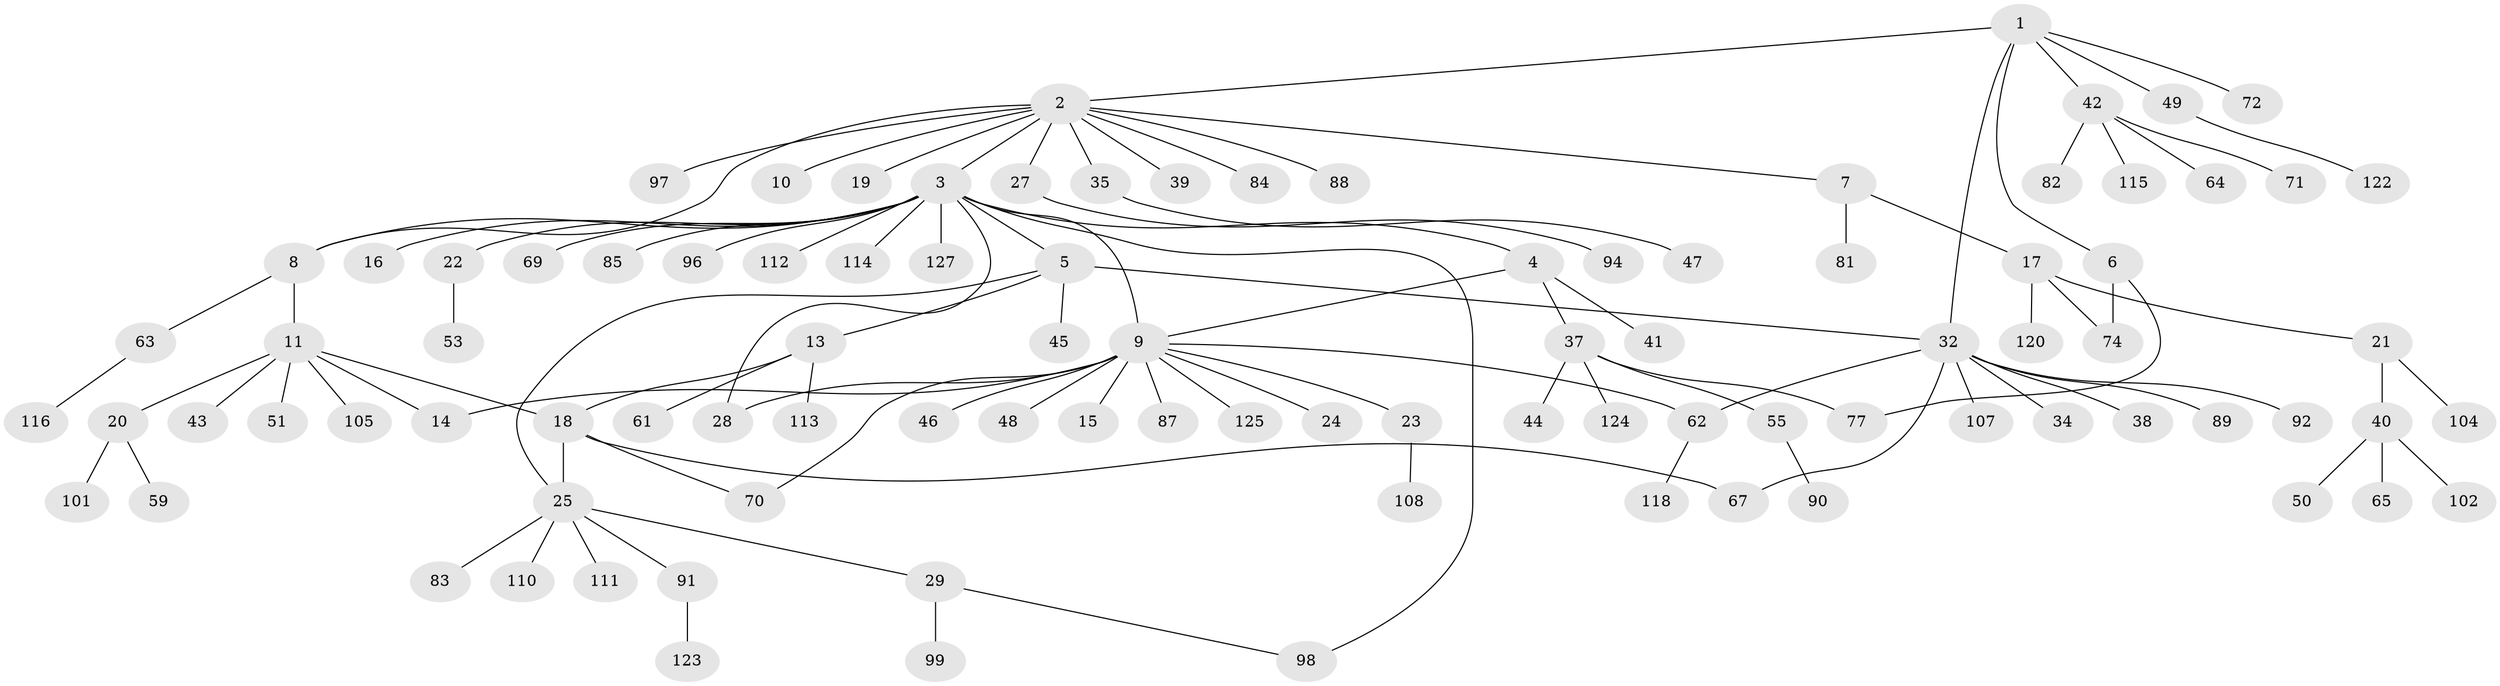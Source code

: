 // original degree distribution, {7: 0.007874015748031496, 13: 0.007874015748031496, 16: 0.007874015748031496, 4: 0.031496062992125984, 5: 0.031496062992125984, 3: 0.11023622047244094, 9: 0.015748031496062992, 1: 0.5669291338582677, 8: 0.007874015748031496, 6: 0.023622047244094488, 2: 0.1889763779527559}
// Generated by graph-tools (version 1.1) at 2025/11/02/27/25 16:11:13]
// undirected, 96 vertices, 108 edges
graph export_dot {
graph [start="1"]
  node [color=gray90,style=filled];
  1 [super="+76"];
  2 [super="+121"];
  3 [super="+33"];
  4;
  5;
  6;
  7;
  8 [super="+30"];
  9 [super="+12"];
  10;
  11 [super="+57"];
  13 [super="+26"];
  14 [super="+95"];
  15;
  16;
  17 [super="+31"];
  18 [super="+52"];
  19 [super="+36"];
  20;
  21 [super="+58"];
  22;
  23 [super="+86"];
  24 [super="+109"];
  25 [super="+68"];
  27;
  28;
  29 [super="+73"];
  32 [super="+56"];
  34 [super="+93"];
  35;
  37 [super="+75"];
  38;
  39;
  40;
  41;
  42 [super="+54"];
  43 [super="+100"];
  44 [super="+106"];
  45;
  46;
  47;
  48 [super="+60"];
  49 [super="+66"];
  50;
  51;
  53;
  55;
  59;
  61;
  62;
  63 [super="+79"];
  64;
  65;
  67 [super="+80"];
  69;
  70;
  71;
  72;
  74;
  77 [super="+78"];
  81;
  82;
  83;
  84;
  85;
  87;
  88;
  89;
  90;
  91 [super="+103"];
  92;
  94;
  96;
  97;
  98;
  99 [super="+117"];
  101;
  102 [super="+119"];
  104;
  105;
  107 [super="+126"];
  108;
  110;
  111;
  112;
  113;
  114;
  115;
  116;
  118;
  120;
  122;
  123;
  124;
  125;
  127;
  1 -- 2;
  1 -- 6;
  1 -- 32;
  1 -- 42;
  1 -- 49;
  1 -- 72;
  2 -- 3;
  2 -- 7;
  2 -- 8;
  2 -- 10;
  2 -- 19;
  2 -- 27;
  2 -- 35;
  2 -- 39;
  2 -- 84;
  2 -- 88;
  2 -- 97;
  3 -- 4;
  3 -- 5;
  3 -- 8;
  3 -- 16;
  3 -- 22;
  3 -- 28;
  3 -- 69;
  3 -- 85;
  3 -- 96;
  3 -- 98;
  3 -- 112;
  3 -- 114;
  3 -- 127;
  3 -- 9;
  4 -- 9;
  4 -- 37;
  4 -- 41;
  5 -- 13;
  5 -- 25;
  5 -- 32;
  5 -- 45;
  6 -- 74;
  6 -- 77;
  7 -- 17;
  7 -- 81;
  8 -- 11;
  8 -- 63;
  9 -- 15;
  9 -- 24;
  9 -- 28;
  9 -- 46;
  9 -- 48;
  9 -- 62;
  9 -- 125;
  9 -- 23;
  9 -- 70;
  9 -- 87;
  9 -- 14;
  11 -- 14;
  11 -- 18;
  11 -- 20;
  11 -- 43;
  11 -- 51;
  11 -- 105;
  13 -- 61;
  13 -- 113;
  13 -- 18;
  17 -- 21;
  17 -- 120;
  17 -- 74;
  18 -- 67;
  18 -- 70;
  18 -- 25;
  20 -- 59;
  20 -- 101;
  21 -- 40;
  21 -- 104;
  22 -- 53;
  23 -- 108;
  25 -- 29;
  25 -- 83;
  25 -- 91;
  25 -- 110;
  25 -- 111;
  27 -- 94;
  29 -- 98;
  29 -- 99;
  32 -- 34;
  32 -- 38;
  32 -- 62;
  32 -- 67;
  32 -- 89;
  32 -- 92;
  32 -- 107;
  35 -- 47;
  37 -- 44;
  37 -- 55;
  37 -- 77;
  37 -- 124;
  40 -- 50;
  40 -- 65;
  40 -- 102;
  42 -- 71;
  42 -- 64;
  42 -- 115;
  42 -- 82;
  49 -- 122;
  55 -- 90;
  62 -- 118;
  63 -- 116;
  91 -- 123;
}
